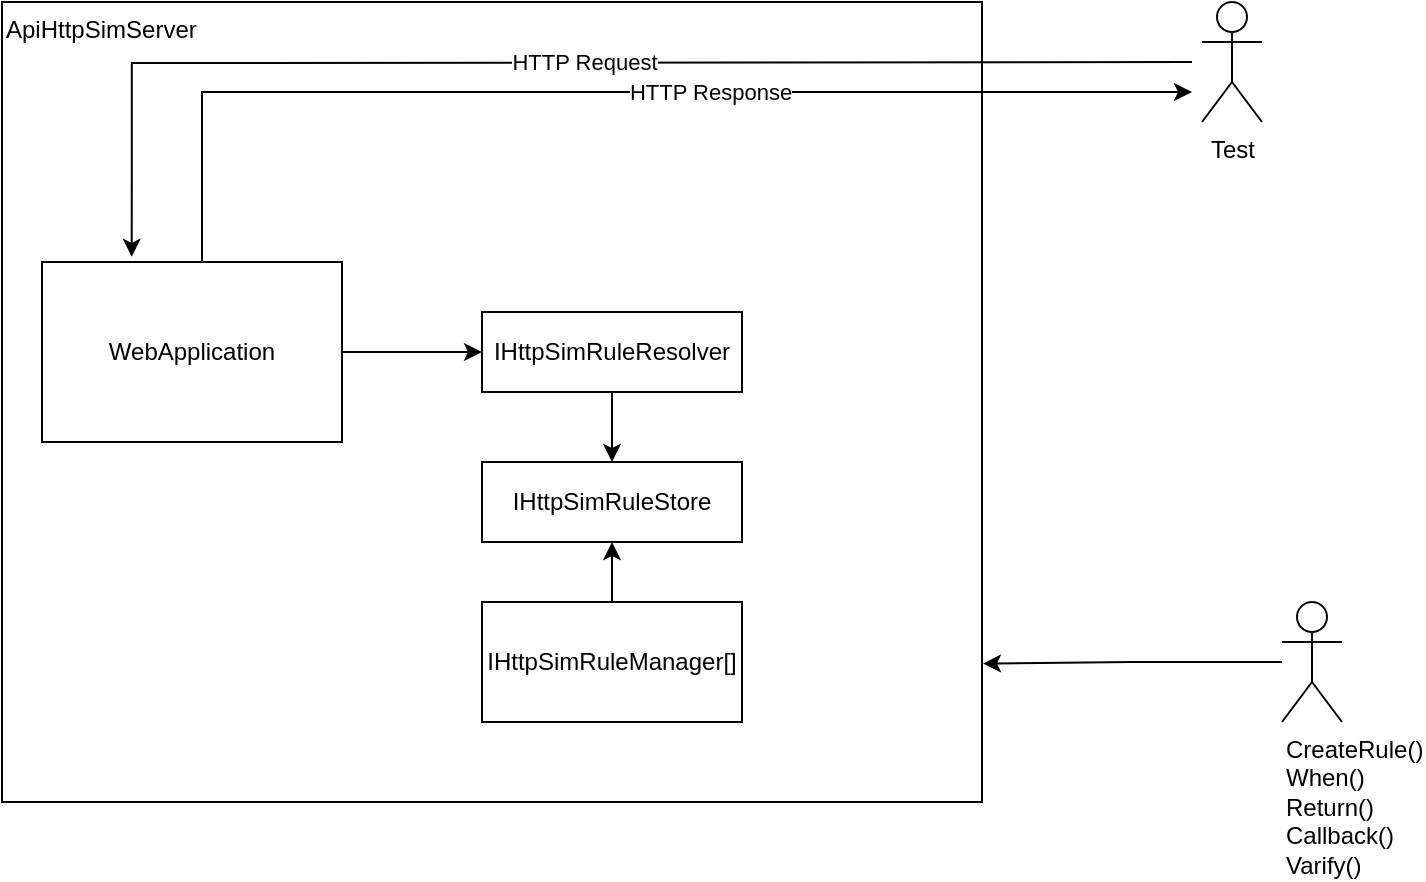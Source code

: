 <mxfile version="24.4.2" type="device">
  <diagram name="ApiHttpSimServer" id="c1N2gm2i2Y3FLB8LSriW">
    <mxGraphModel dx="1434" dy="756" grid="1" gridSize="10" guides="1" tooltips="1" connect="1" arrows="1" fold="1" page="1" pageScale="1" pageWidth="850" pageHeight="1100" math="0" shadow="0">
      <root>
        <mxCell id="2hW3goxWSACIlkDk5ILS-0" />
        <mxCell id="2hW3goxWSACIlkDk5ILS-1" parent="2hW3goxWSACIlkDk5ILS-0" />
        <mxCell id="2hW3goxWSACIlkDk5ILS-2" value="&lt;span style=&quot;text-align: center;&quot;&gt;ApiHttpSimServer&lt;/span&gt;" style="rounded=0;whiteSpace=wrap;html=1;verticalAlign=top;align=left;" vertex="1" parent="2hW3goxWSACIlkDk5ILS-1">
          <mxGeometry x="40" y="40" width="490" height="400" as="geometry" />
        </mxCell>
        <mxCell id="2hW3goxWSACIlkDk5ILS-3" style="edgeStyle=orthogonalEdgeStyle;rounded=0;orthogonalLoop=1;jettySize=auto;html=1;entryX=0;entryY=0.5;entryDx=0;entryDy=0;" edge="1" parent="2hW3goxWSACIlkDk5ILS-1" source="2hW3goxWSACIlkDk5ILS-6" target="2hW3goxWSACIlkDk5ILS-9">
          <mxGeometry relative="1" as="geometry" />
        </mxCell>
        <mxCell id="2hW3goxWSACIlkDk5ILS-4" style="edgeStyle=orthogonalEdgeStyle;rounded=0;orthogonalLoop=1;jettySize=auto;html=1;entryX=0;entryY=0.75;entryDx=0;entryDy=0;" edge="1" parent="2hW3goxWSACIlkDk5ILS-1" source="2hW3goxWSACIlkDk5ILS-6">
          <mxGeometry relative="1" as="geometry">
            <mxPoint x="635.0" y="85" as="targetPoint" />
            <Array as="points">
              <mxPoint x="140" y="85" />
            </Array>
          </mxGeometry>
        </mxCell>
        <mxCell id="2hW3goxWSACIlkDk5ILS-5" value="HTTP Response" style="edgeLabel;html=1;align=center;verticalAlign=middle;resizable=0;points=[];" vertex="1" connectable="0" parent="2hW3goxWSACIlkDk5ILS-4">
          <mxGeometry x="0.168" relative="1" as="geometry">
            <mxPoint as="offset" />
          </mxGeometry>
        </mxCell>
        <mxCell id="2hW3goxWSACIlkDk5ILS-6" value="WebApplication" style="rounded=0;whiteSpace=wrap;html=1;" vertex="1" parent="2hW3goxWSACIlkDk5ILS-1">
          <mxGeometry x="60" y="170" width="150" height="90" as="geometry" />
        </mxCell>
        <mxCell id="2hW3goxWSACIlkDk5ILS-7" value="IHttpSimRuleStore" style="rounded=0;whiteSpace=wrap;html=1;" vertex="1" parent="2hW3goxWSACIlkDk5ILS-1">
          <mxGeometry x="280" y="270" width="130" height="40" as="geometry" />
        </mxCell>
        <mxCell id="2hW3goxWSACIlkDk5ILS-8" value="" style="edgeStyle=orthogonalEdgeStyle;rounded=0;orthogonalLoop=1;jettySize=auto;html=1;" edge="1" parent="2hW3goxWSACIlkDk5ILS-1" source="2hW3goxWSACIlkDk5ILS-9" target="2hW3goxWSACIlkDk5ILS-7">
          <mxGeometry relative="1" as="geometry" />
        </mxCell>
        <mxCell id="2hW3goxWSACIlkDk5ILS-9" value="IHttpSimRuleResolver" style="rounded=0;whiteSpace=wrap;html=1;" vertex="1" parent="2hW3goxWSACIlkDk5ILS-1">
          <mxGeometry x="280" y="195" width="130" height="40" as="geometry" />
        </mxCell>
        <mxCell id="2hW3goxWSACIlkDk5ILS-10" style="edgeStyle=orthogonalEdgeStyle;rounded=0;orthogonalLoop=1;jettySize=auto;html=1;entryX=0.5;entryY=1;entryDx=0;entryDy=0;" edge="1" parent="2hW3goxWSACIlkDk5ILS-1" source="2hW3goxWSACIlkDk5ILS-11" target="2hW3goxWSACIlkDk5ILS-7">
          <mxGeometry relative="1" as="geometry" />
        </mxCell>
        <mxCell id="2hW3goxWSACIlkDk5ILS-11" value="IHttpSimRuleManager[]" style="rounded=0;whiteSpace=wrap;html=1;" vertex="1" parent="2hW3goxWSACIlkDk5ILS-1">
          <mxGeometry x="280" y="340" width="130" height="60" as="geometry" />
        </mxCell>
        <mxCell id="2hW3goxWSACIlkDk5ILS-12" style="edgeStyle=orthogonalEdgeStyle;rounded=0;orthogonalLoop=1;jettySize=auto;html=1;entryX=1.001;entryY=0.827;entryDx=0;entryDy=0;entryPerimeter=0;" edge="1" parent="2hW3goxWSACIlkDk5ILS-1" source="2hW3goxWSACIlkDk5ILS-13" target="2hW3goxWSACIlkDk5ILS-2">
          <mxGeometry relative="1" as="geometry" />
        </mxCell>
        <mxCell id="2hW3goxWSACIlkDk5ILS-13" value="CreateRule()&lt;br&gt;When()&lt;br&gt;Return()&lt;br&gt;Callback()&lt;br&gt;Varify()" style="shape=umlActor;verticalLabelPosition=bottom;verticalAlign=top;html=1;outlineConnect=0;align=left;" vertex="1" parent="2hW3goxWSACIlkDk5ILS-1">
          <mxGeometry x="680" y="340" width="30" height="60" as="geometry" />
        </mxCell>
        <mxCell id="2hW3goxWSACIlkDk5ILS-14" style="edgeStyle=orthogonalEdgeStyle;rounded=0;orthogonalLoop=1;jettySize=auto;html=1;entryX=0.299;entryY=-0.029;entryDx=0;entryDy=0;entryPerimeter=0;" edge="1" parent="2hW3goxWSACIlkDk5ILS-1" target="2hW3goxWSACIlkDk5ILS-6">
          <mxGeometry relative="1" as="geometry">
            <mxPoint x="635.0" y="70" as="sourcePoint" />
          </mxGeometry>
        </mxCell>
        <mxCell id="2hW3goxWSACIlkDk5ILS-15" value="HTTP Request" style="edgeLabel;html=1;align=center;verticalAlign=middle;resizable=0;points=[];" vertex="1" connectable="0" parent="2hW3goxWSACIlkDk5ILS-14">
          <mxGeometry x="-0.031" y="-1" relative="1" as="geometry">
            <mxPoint as="offset" />
          </mxGeometry>
        </mxCell>
        <mxCell id="2hW3goxWSACIlkDk5ILS-16" value="Test" style="shape=umlActor;verticalLabelPosition=bottom;verticalAlign=top;html=1;outlineConnect=0;" vertex="1" parent="2hW3goxWSACIlkDk5ILS-1">
          <mxGeometry x="640" y="40" width="30" height="60" as="geometry" />
        </mxCell>
      </root>
    </mxGraphModel>
  </diagram>
</mxfile>

